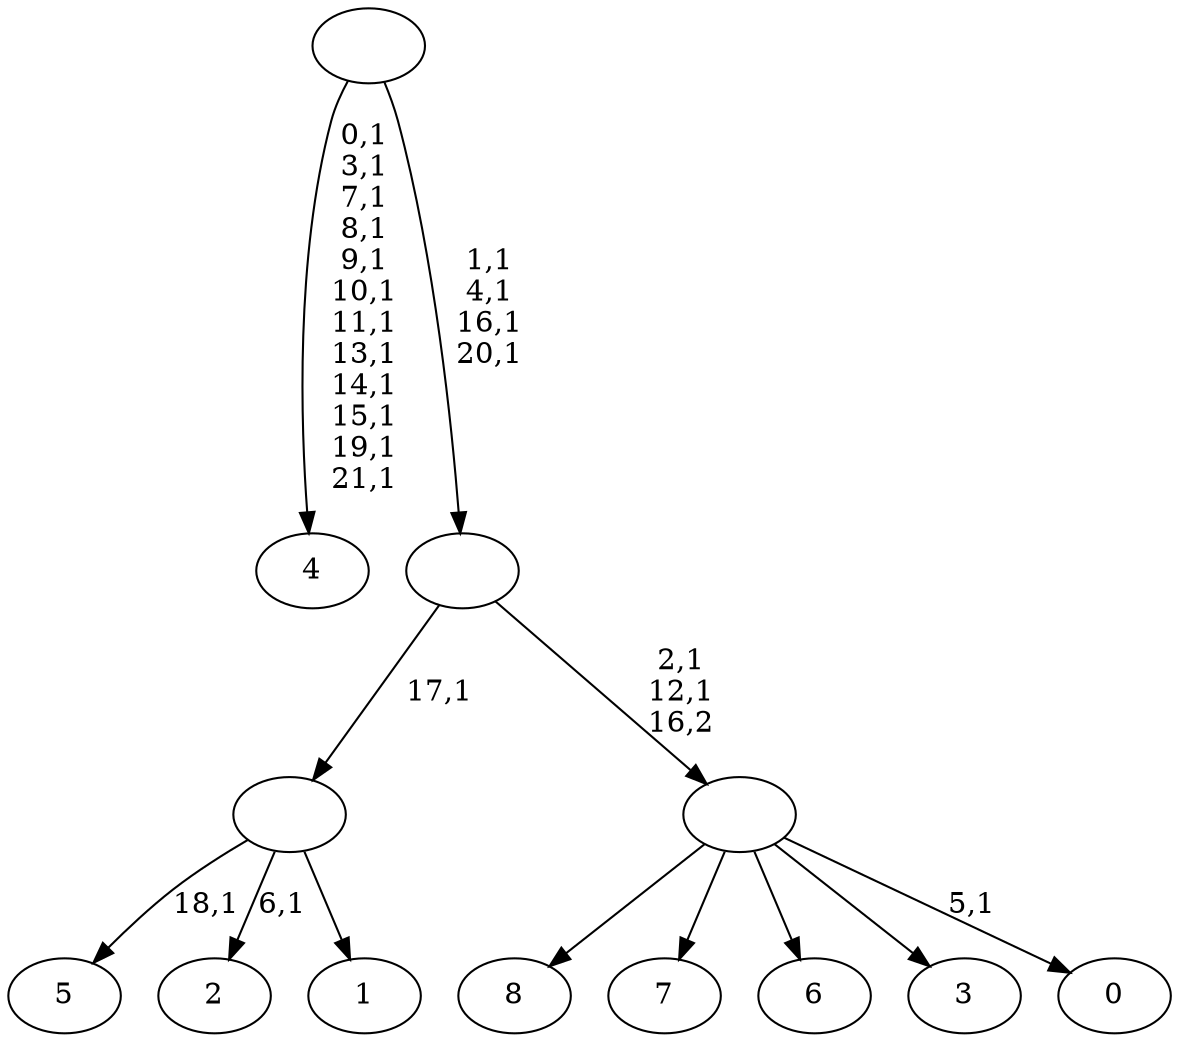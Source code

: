 digraph T {
	31 [label="8"]
	30 [label="7"]
	29 [label="6"]
	28 [label="5"]
	26 [label="4"]
	13 [label="3"]
	12 [label="2"]
	10 [label="1"]
	9 [label=""]
	8 [label="0"]
	6 [label=""]
	4 [label=""]
	0 [label=""]
	9 -> 12 [label="6,1"]
	9 -> 28 [label="18,1"]
	9 -> 10 [label=""]
	6 -> 8 [label="5,1"]
	6 -> 31 [label=""]
	6 -> 30 [label=""]
	6 -> 29 [label=""]
	6 -> 13 [label=""]
	4 -> 6 [label="2,1\n12,1\n16,2"]
	4 -> 9 [label="17,1"]
	0 -> 4 [label="1,1\n4,1\n16,1\n20,1"]
	0 -> 26 [label="0,1\n3,1\n7,1\n8,1\n9,1\n10,1\n11,1\n13,1\n14,1\n15,1\n19,1\n21,1"]
}

